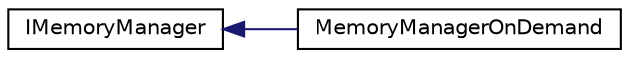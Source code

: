 digraph "Graphical Class Hierarchy"
{
 // LATEX_PDF_SIZE
  edge [fontname="Helvetica",fontsize="10",labelfontname="Helvetica",labelfontsize="10"];
  node [fontname="Helvetica",fontsize="10",shape=record];
  rankdir="LR";
  Node0 [label="IMemoryManager",height=0.2,width=0.4,color="black", fillcolor="white", style="filled",URL="$classarm__compute_1_1_i_memory_manager.xhtml",tooltip="Memory manager interface to handle allocations of backing memory."];
  Node0 -> Node1 [dir="back",color="midnightblue",fontsize="10",style="solid",fontname="Helvetica"];
  Node1 [label="MemoryManagerOnDemand",height=0.2,width=0.4,color="black", fillcolor="white", style="filled",URL="$classarm__compute_1_1_memory_manager_on_demand.xhtml",tooltip="On-demand memory manager."];
}

